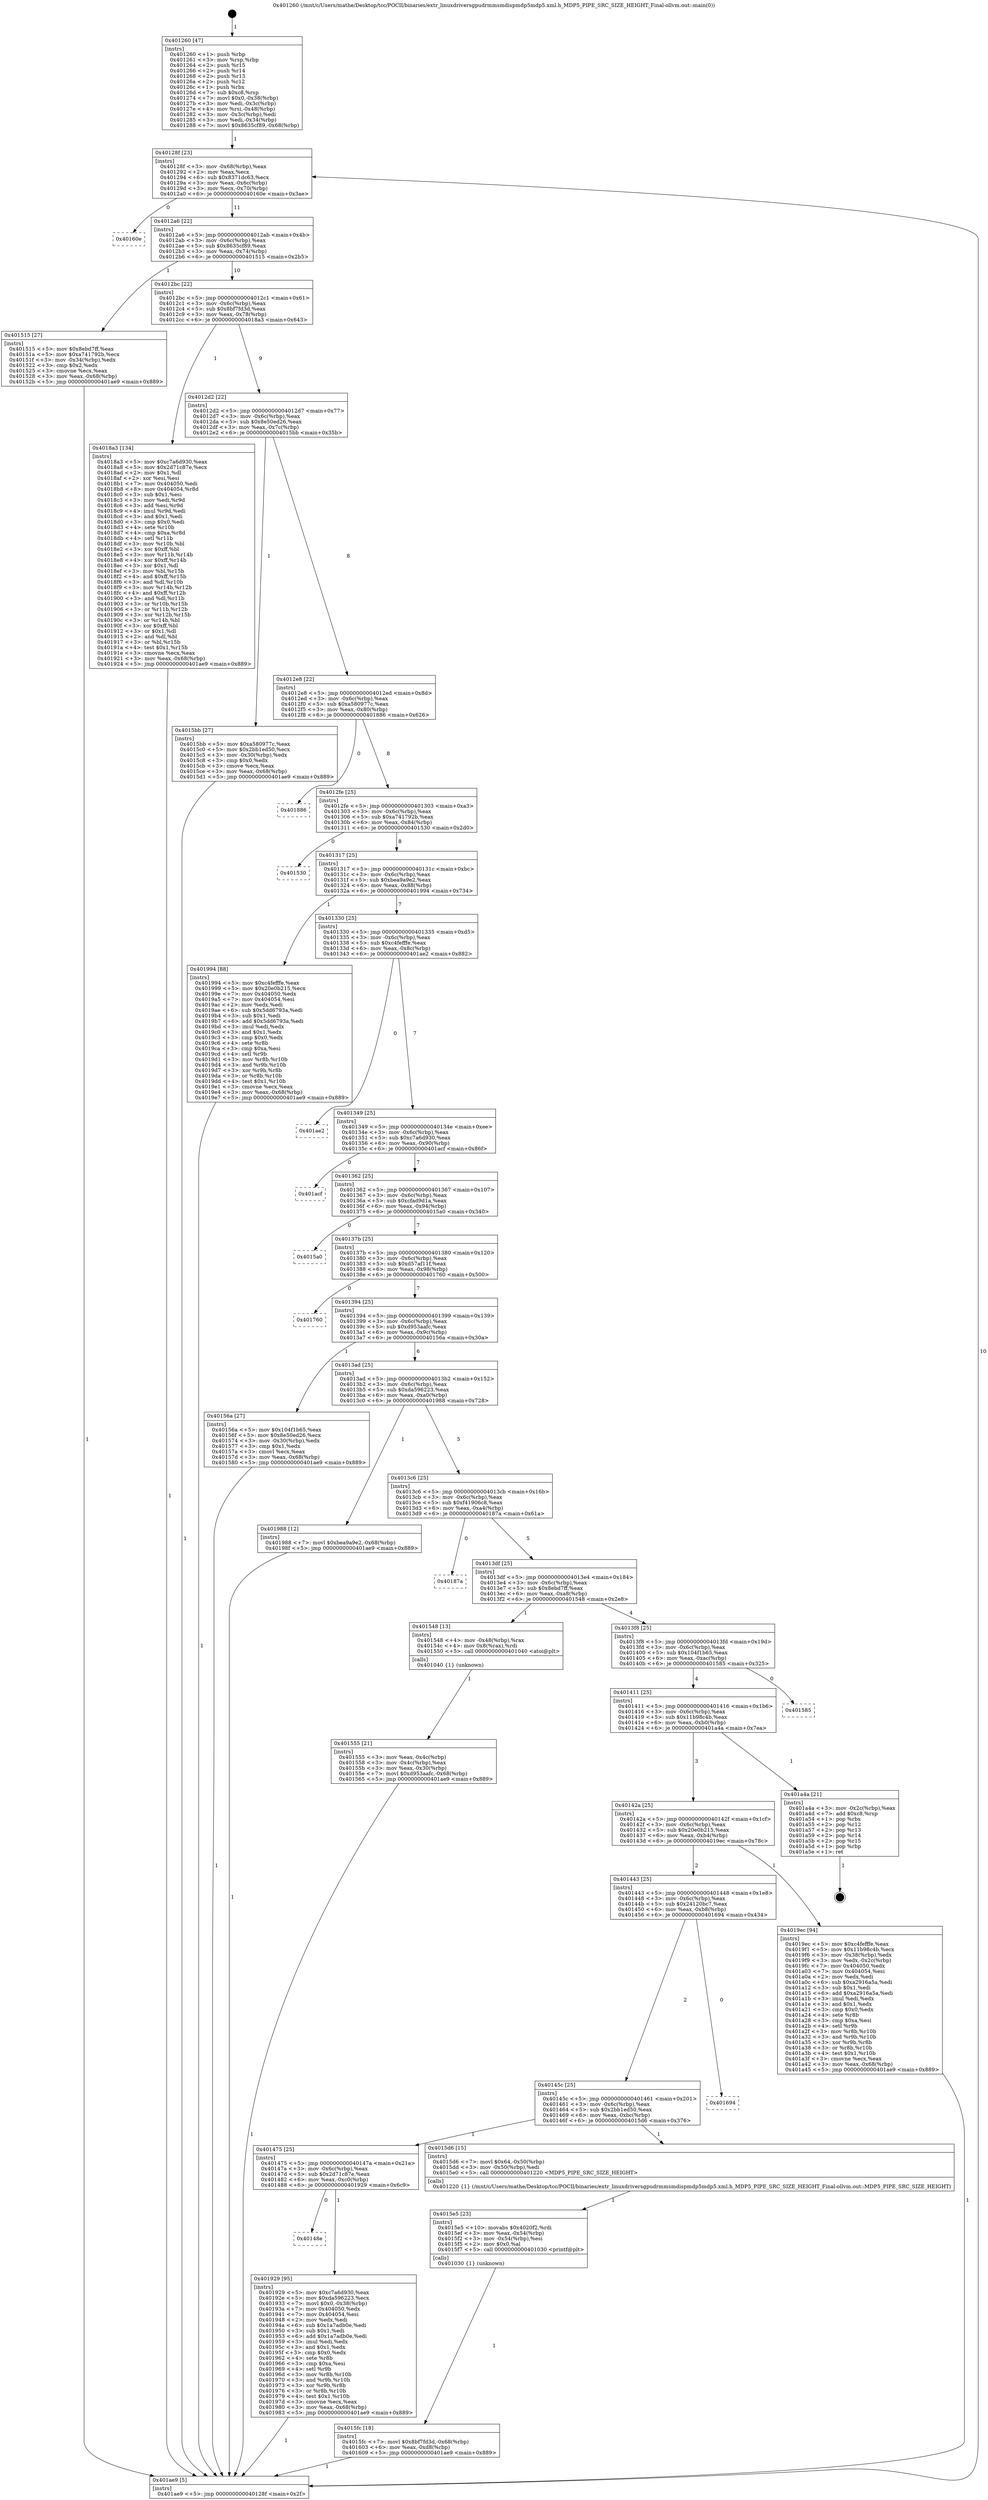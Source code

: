 digraph "0x401260" {
  label = "0x401260 (/mnt/c/Users/mathe/Desktop/tcc/POCII/binaries/extr_linuxdriversgpudrmmsmdispmdp5mdp5.xml.h_MDP5_PIPE_SRC_SIZE_HEIGHT_Final-ollvm.out::main(0))"
  labelloc = "t"
  node[shape=record]

  Entry [label="",width=0.3,height=0.3,shape=circle,fillcolor=black,style=filled]
  "0x40128f" [label="{
     0x40128f [23]\l
     | [instrs]\l
     &nbsp;&nbsp;0x40128f \<+3\>: mov -0x68(%rbp),%eax\l
     &nbsp;&nbsp;0x401292 \<+2\>: mov %eax,%ecx\l
     &nbsp;&nbsp;0x401294 \<+6\>: sub $0x8371dc63,%ecx\l
     &nbsp;&nbsp;0x40129a \<+3\>: mov %eax,-0x6c(%rbp)\l
     &nbsp;&nbsp;0x40129d \<+3\>: mov %ecx,-0x70(%rbp)\l
     &nbsp;&nbsp;0x4012a0 \<+6\>: je 000000000040160e \<main+0x3ae\>\l
  }"]
  "0x40160e" [label="{
     0x40160e\l
  }", style=dashed]
  "0x4012a6" [label="{
     0x4012a6 [22]\l
     | [instrs]\l
     &nbsp;&nbsp;0x4012a6 \<+5\>: jmp 00000000004012ab \<main+0x4b\>\l
     &nbsp;&nbsp;0x4012ab \<+3\>: mov -0x6c(%rbp),%eax\l
     &nbsp;&nbsp;0x4012ae \<+5\>: sub $0x8635cf89,%eax\l
     &nbsp;&nbsp;0x4012b3 \<+3\>: mov %eax,-0x74(%rbp)\l
     &nbsp;&nbsp;0x4012b6 \<+6\>: je 0000000000401515 \<main+0x2b5\>\l
  }"]
  Exit [label="",width=0.3,height=0.3,shape=circle,fillcolor=black,style=filled,peripheries=2]
  "0x401515" [label="{
     0x401515 [27]\l
     | [instrs]\l
     &nbsp;&nbsp;0x401515 \<+5\>: mov $0x8ebd7ff,%eax\l
     &nbsp;&nbsp;0x40151a \<+5\>: mov $0xa741792b,%ecx\l
     &nbsp;&nbsp;0x40151f \<+3\>: mov -0x34(%rbp),%edx\l
     &nbsp;&nbsp;0x401522 \<+3\>: cmp $0x2,%edx\l
     &nbsp;&nbsp;0x401525 \<+3\>: cmovne %ecx,%eax\l
     &nbsp;&nbsp;0x401528 \<+3\>: mov %eax,-0x68(%rbp)\l
     &nbsp;&nbsp;0x40152b \<+5\>: jmp 0000000000401ae9 \<main+0x889\>\l
  }"]
  "0x4012bc" [label="{
     0x4012bc [22]\l
     | [instrs]\l
     &nbsp;&nbsp;0x4012bc \<+5\>: jmp 00000000004012c1 \<main+0x61\>\l
     &nbsp;&nbsp;0x4012c1 \<+3\>: mov -0x6c(%rbp),%eax\l
     &nbsp;&nbsp;0x4012c4 \<+5\>: sub $0x8bf7fd3d,%eax\l
     &nbsp;&nbsp;0x4012c9 \<+3\>: mov %eax,-0x78(%rbp)\l
     &nbsp;&nbsp;0x4012cc \<+6\>: je 00000000004018a3 \<main+0x643\>\l
  }"]
  "0x401ae9" [label="{
     0x401ae9 [5]\l
     | [instrs]\l
     &nbsp;&nbsp;0x401ae9 \<+5\>: jmp 000000000040128f \<main+0x2f\>\l
  }"]
  "0x401260" [label="{
     0x401260 [47]\l
     | [instrs]\l
     &nbsp;&nbsp;0x401260 \<+1\>: push %rbp\l
     &nbsp;&nbsp;0x401261 \<+3\>: mov %rsp,%rbp\l
     &nbsp;&nbsp;0x401264 \<+2\>: push %r15\l
     &nbsp;&nbsp;0x401266 \<+2\>: push %r14\l
     &nbsp;&nbsp;0x401268 \<+2\>: push %r13\l
     &nbsp;&nbsp;0x40126a \<+2\>: push %r12\l
     &nbsp;&nbsp;0x40126c \<+1\>: push %rbx\l
     &nbsp;&nbsp;0x40126d \<+7\>: sub $0xc8,%rsp\l
     &nbsp;&nbsp;0x401274 \<+7\>: movl $0x0,-0x38(%rbp)\l
     &nbsp;&nbsp;0x40127b \<+3\>: mov %edi,-0x3c(%rbp)\l
     &nbsp;&nbsp;0x40127e \<+4\>: mov %rsi,-0x48(%rbp)\l
     &nbsp;&nbsp;0x401282 \<+3\>: mov -0x3c(%rbp),%edi\l
     &nbsp;&nbsp;0x401285 \<+3\>: mov %edi,-0x34(%rbp)\l
     &nbsp;&nbsp;0x401288 \<+7\>: movl $0x8635cf89,-0x68(%rbp)\l
  }"]
  "0x40148e" [label="{
     0x40148e\l
  }", style=dashed]
  "0x4018a3" [label="{
     0x4018a3 [134]\l
     | [instrs]\l
     &nbsp;&nbsp;0x4018a3 \<+5\>: mov $0xc7a6d930,%eax\l
     &nbsp;&nbsp;0x4018a8 \<+5\>: mov $0x2d71c87e,%ecx\l
     &nbsp;&nbsp;0x4018ad \<+2\>: mov $0x1,%dl\l
     &nbsp;&nbsp;0x4018af \<+2\>: xor %esi,%esi\l
     &nbsp;&nbsp;0x4018b1 \<+7\>: mov 0x404050,%edi\l
     &nbsp;&nbsp;0x4018b8 \<+8\>: mov 0x404054,%r8d\l
     &nbsp;&nbsp;0x4018c0 \<+3\>: sub $0x1,%esi\l
     &nbsp;&nbsp;0x4018c3 \<+3\>: mov %edi,%r9d\l
     &nbsp;&nbsp;0x4018c6 \<+3\>: add %esi,%r9d\l
     &nbsp;&nbsp;0x4018c9 \<+4\>: imul %r9d,%edi\l
     &nbsp;&nbsp;0x4018cd \<+3\>: and $0x1,%edi\l
     &nbsp;&nbsp;0x4018d0 \<+3\>: cmp $0x0,%edi\l
     &nbsp;&nbsp;0x4018d3 \<+4\>: sete %r10b\l
     &nbsp;&nbsp;0x4018d7 \<+4\>: cmp $0xa,%r8d\l
     &nbsp;&nbsp;0x4018db \<+4\>: setl %r11b\l
     &nbsp;&nbsp;0x4018df \<+3\>: mov %r10b,%bl\l
     &nbsp;&nbsp;0x4018e2 \<+3\>: xor $0xff,%bl\l
     &nbsp;&nbsp;0x4018e5 \<+3\>: mov %r11b,%r14b\l
     &nbsp;&nbsp;0x4018e8 \<+4\>: xor $0xff,%r14b\l
     &nbsp;&nbsp;0x4018ec \<+3\>: xor $0x1,%dl\l
     &nbsp;&nbsp;0x4018ef \<+3\>: mov %bl,%r15b\l
     &nbsp;&nbsp;0x4018f2 \<+4\>: and $0xff,%r15b\l
     &nbsp;&nbsp;0x4018f6 \<+3\>: and %dl,%r10b\l
     &nbsp;&nbsp;0x4018f9 \<+3\>: mov %r14b,%r12b\l
     &nbsp;&nbsp;0x4018fc \<+4\>: and $0xff,%r12b\l
     &nbsp;&nbsp;0x401900 \<+3\>: and %dl,%r11b\l
     &nbsp;&nbsp;0x401903 \<+3\>: or %r10b,%r15b\l
     &nbsp;&nbsp;0x401906 \<+3\>: or %r11b,%r12b\l
     &nbsp;&nbsp;0x401909 \<+3\>: xor %r12b,%r15b\l
     &nbsp;&nbsp;0x40190c \<+3\>: or %r14b,%bl\l
     &nbsp;&nbsp;0x40190f \<+3\>: xor $0xff,%bl\l
     &nbsp;&nbsp;0x401912 \<+3\>: or $0x1,%dl\l
     &nbsp;&nbsp;0x401915 \<+2\>: and %dl,%bl\l
     &nbsp;&nbsp;0x401917 \<+3\>: or %bl,%r15b\l
     &nbsp;&nbsp;0x40191a \<+4\>: test $0x1,%r15b\l
     &nbsp;&nbsp;0x40191e \<+3\>: cmovne %ecx,%eax\l
     &nbsp;&nbsp;0x401921 \<+3\>: mov %eax,-0x68(%rbp)\l
     &nbsp;&nbsp;0x401924 \<+5\>: jmp 0000000000401ae9 \<main+0x889\>\l
  }"]
  "0x4012d2" [label="{
     0x4012d2 [22]\l
     | [instrs]\l
     &nbsp;&nbsp;0x4012d2 \<+5\>: jmp 00000000004012d7 \<main+0x77\>\l
     &nbsp;&nbsp;0x4012d7 \<+3\>: mov -0x6c(%rbp),%eax\l
     &nbsp;&nbsp;0x4012da \<+5\>: sub $0x8e50ed26,%eax\l
     &nbsp;&nbsp;0x4012df \<+3\>: mov %eax,-0x7c(%rbp)\l
     &nbsp;&nbsp;0x4012e2 \<+6\>: je 00000000004015bb \<main+0x35b\>\l
  }"]
  "0x401929" [label="{
     0x401929 [95]\l
     | [instrs]\l
     &nbsp;&nbsp;0x401929 \<+5\>: mov $0xc7a6d930,%eax\l
     &nbsp;&nbsp;0x40192e \<+5\>: mov $0xda596223,%ecx\l
     &nbsp;&nbsp;0x401933 \<+7\>: movl $0x0,-0x38(%rbp)\l
     &nbsp;&nbsp;0x40193a \<+7\>: mov 0x404050,%edx\l
     &nbsp;&nbsp;0x401941 \<+7\>: mov 0x404054,%esi\l
     &nbsp;&nbsp;0x401948 \<+2\>: mov %edx,%edi\l
     &nbsp;&nbsp;0x40194a \<+6\>: sub $0x1a7adb0e,%edi\l
     &nbsp;&nbsp;0x401950 \<+3\>: sub $0x1,%edi\l
     &nbsp;&nbsp;0x401953 \<+6\>: add $0x1a7adb0e,%edi\l
     &nbsp;&nbsp;0x401959 \<+3\>: imul %edi,%edx\l
     &nbsp;&nbsp;0x40195c \<+3\>: and $0x1,%edx\l
     &nbsp;&nbsp;0x40195f \<+3\>: cmp $0x0,%edx\l
     &nbsp;&nbsp;0x401962 \<+4\>: sete %r8b\l
     &nbsp;&nbsp;0x401966 \<+3\>: cmp $0xa,%esi\l
     &nbsp;&nbsp;0x401969 \<+4\>: setl %r9b\l
     &nbsp;&nbsp;0x40196d \<+3\>: mov %r8b,%r10b\l
     &nbsp;&nbsp;0x401970 \<+3\>: and %r9b,%r10b\l
     &nbsp;&nbsp;0x401973 \<+3\>: xor %r9b,%r8b\l
     &nbsp;&nbsp;0x401976 \<+3\>: or %r8b,%r10b\l
     &nbsp;&nbsp;0x401979 \<+4\>: test $0x1,%r10b\l
     &nbsp;&nbsp;0x40197d \<+3\>: cmovne %ecx,%eax\l
     &nbsp;&nbsp;0x401980 \<+3\>: mov %eax,-0x68(%rbp)\l
     &nbsp;&nbsp;0x401983 \<+5\>: jmp 0000000000401ae9 \<main+0x889\>\l
  }"]
  "0x4015bb" [label="{
     0x4015bb [27]\l
     | [instrs]\l
     &nbsp;&nbsp;0x4015bb \<+5\>: mov $0xa580977c,%eax\l
     &nbsp;&nbsp;0x4015c0 \<+5\>: mov $0x2bb1ed50,%ecx\l
     &nbsp;&nbsp;0x4015c5 \<+3\>: mov -0x30(%rbp),%edx\l
     &nbsp;&nbsp;0x4015c8 \<+3\>: cmp $0x0,%edx\l
     &nbsp;&nbsp;0x4015cb \<+3\>: cmove %ecx,%eax\l
     &nbsp;&nbsp;0x4015ce \<+3\>: mov %eax,-0x68(%rbp)\l
     &nbsp;&nbsp;0x4015d1 \<+5\>: jmp 0000000000401ae9 \<main+0x889\>\l
  }"]
  "0x4012e8" [label="{
     0x4012e8 [22]\l
     | [instrs]\l
     &nbsp;&nbsp;0x4012e8 \<+5\>: jmp 00000000004012ed \<main+0x8d\>\l
     &nbsp;&nbsp;0x4012ed \<+3\>: mov -0x6c(%rbp),%eax\l
     &nbsp;&nbsp;0x4012f0 \<+5\>: sub $0xa580977c,%eax\l
     &nbsp;&nbsp;0x4012f5 \<+3\>: mov %eax,-0x80(%rbp)\l
     &nbsp;&nbsp;0x4012f8 \<+6\>: je 0000000000401886 \<main+0x626\>\l
  }"]
  "0x4015fc" [label="{
     0x4015fc [18]\l
     | [instrs]\l
     &nbsp;&nbsp;0x4015fc \<+7\>: movl $0x8bf7fd3d,-0x68(%rbp)\l
     &nbsp;&nbsp;0x401603 \<+6\>: mov %eax,-0xd8(%rbp)\l
     &nbsp;&nbsp;0x401609 \<+5\>: jmp 0000000000401ae9 \<main+0x889\>\l
  }"]
  "0x401886" [label="{
     0x401886\l
  }", style=dashed]
  "0x4012fe" [label="{
     0x4012fe [25]\l
     | [instrs]\l
     &nbsp;&nbsp;0x4012fe \<+5\>: jmp 0000000000401303 \<main+0xa3\>\l
     &nbsp;&nbsp;0x401303 \<+3\>: mov -0x6c(%rbp),%eax\l
     &nbsp;&nbsp;0x401306 \<+5\>: sub $0xa741792b,%eax\l
     &nbsp;&nbsp;0x40130b \<+6\>: mov %eax,-0x84(%rbp)\l
     &nbsp;&nbsp;0x401311 \<+6\>: je 0000000000401530 \<main+0x2d0\>\l
  }"]
  "0x4015e5" [label="{
     0x4015e5 [23]\l
     | [instrs]\l
     &nbsp;&nbsp;0x4015e5 \<+10\>: movabs $0x4020f2,%rdi\l
     &nbsp;&nbsp;0x4015ef \<+3\>: mov %eax,-0x54(%rbp)\l
     &nbsp;&nbsp;0x4015f2 \<+3\>: mov -0x54(%rbp),%esi\l
     &nbsp;&nbsp;0x4015f5 \<+2\>: mov $0x0,%al\l
     &nbsp;&nbsp;0x4015f7 \<+5\>: call 0000000000401030 \<printf@plt\>\l
     | [calls]\l
     &nbsp;&nbsp;0x401030 \{1\} (unknown)\l
  }"]
  "0x401530" [label="{
     0x401530\l
  }", style=dashed]
  "0x401317" [label="{
     0x401317 [25]\l
     | [instrs]\l
     &nbsp;&nbsp;0x401317 \<+5\>: jmp 000000000040131c \<main+0xbc\>\l
     &nbsp;&nbsp;0x40131c \<+3\>: mov -0x6c(%rbp),%eax\l
     &nbsp;&nbsp;0x40131f \<+5\>: sub $0xbea9a9e2,%eax\l
     &nbsp;&nbsp;0x401324 \<+6\>: mov %eax,-0x88(%rbp)\l
     &nbsp;&nbsp;0x40132a \<+6\>: je 0000000000401994 \<main+0x734\>\l
  }"]
  "0x401475" [label="{
     0x401475 [25]\l
     | [instrs]\l
     &nbsp;&nbsp;0x401475 \<+5\>: jmp 000000000040147a \<main+0x21a\>\l
     &nbsp;&nbsp;0x40147a \<+3\>: mov -0x6c(%rbp),%eax\l
     &nbsp;&nbsp;0x40147d \<+5\>: sub $0x2d71c87e,%eax\l
     &nbsp;&nbsp;0x401482 \<+6\>: mov %eax,-0xc0(%rbp)\l
     &nbsp;&nbsp;0x401488 \<+6\>: je 0000000000401929 \<main+0x6c9\>\l
  }"]
  "0x401994" [label="{
     0x401994 [88]\l
     | [instrs]\l
     &nbsp;&nbsp;0x401994 \<+5\>: mov $0xc4fefffe,%eax\l
     &nbsp;&nbsp;0x401999 \<+5\>: mov $0x20e0b215,%ecx\l
     &nbsp;&nbsp;0x40199e \<+7\>: mov 0x404050,%edx\l
     &nbsp;&nbsp;0x4019a5 \<+7\>: mov 0x404054,%esi\l
     &nbsp;&nbsp;0x4019ac \<+2\>: mov %edx,%edi\l
     &nbsp;&nbsp;0x4019ae \<+6\>: sub $0x5dd6793a,%edi\l
     &nbsp;&nbsp;0x4019b4 \<+3\>: sub $0x1,%edi\l
     &nbsp;&nbsp;0x4019b7 \<+6\>: add $0x5dd6793a,%edi\l
     &nbsp;&nbsp;0x4019bd \<+3\>: imul %edi,%edx\l
     &nbsp;&nbsp;0x4019c0 \<+3\>: and $0x1,%edx\l
     &nbsp;&nbsp;0x4019c3 \<+3\>: cmp $0x0,%edx\l
     &nbsp;&nbsp;0x4019c6 \<+4\>: sete %r8b\l
     &nbsp;&nbsp;0x4019ca \<+3\>: cmp $0xa,%esi\l
     &nbsp;&nbsp;0x4019cd \<+4\>: setl %r9b\l
     &nbsp;&nbsp;0x4019d1 \<+3\>: mov %r8b,%r10b\l
     &nbsp;&nbsp;0x4019d4 \<+3\>: and %r9b,%r10b\l
     &nbsp;&nbsp;0x4019d7 \<+3\>: xor %r9b,%r8b\l
     &nbsp;&nbsp;0x4019da \<+3\>: or %r8b,%r10b\l
     &nbsp;&nbsp;0x4019dd \<+4\>: test $0x1,%r10b\l
     &nbsp;&nbsp;0x4019e1 \<+3\>: cmovne %ecx,%eax\l
     &nbsp;&nbsp;0x4019e4 \<+3\>: mov %eax,-0x68(%rbp)\l
     &nbsp;&nbsp;0x4019e7 \<+5\>: jmp 0000000000401ae9 \<main+0x889\>\l
  }"]
  "0x401330" [label="{
     0x401330 [25]\l
     | [instrs]\l
     &nbsp;&nbsp;0x401330 \<+5\>: jmp 0000000000401335 \<main+0xd5\>\l
     &nbsp;&nbsp;0x401335 \<+3\>: mov -0x6c(%rbp),%eax\l
     &nbsp;&nbsp;0x401338 \<+5\>: sub $0xc4fefffe,%eax\l
     &nbsp;&nbsp;0x40133d \<+6\>: mov %eax,-0x8c(%rbp)\l
     &nbsp;&nbsp;0x401343 \<+6\>: je 0000000000401ae2 \<main+0x882\>\l
  }"]
  "0x4015d6" [label="{
     0x4015d6 [15]\l
     | [instrs]\l
     &nbsp;&nbsp;0x4015d6 \<+7\>: movl $0x64,-0x50(%rbp)\l
     &nbsp;&nbsp;0x4015dd \<+3\>: mov -0x50(%rbp),%edi\l
     &nbsp;&nbsp;0x4015e0 \<+5\>: call 0000000000401220 \<MDP5_PIPE_SRC_SIZE_HEIGHT\>\l
     | [calls]\l
     &nbsp;&nbsp;0x401220 \{1\} (/mnt/c/Users/mathe/Desktop/tcc/POCII/binaries/extr_linuxdriversgpudrmmsmdispmdp5mdp5.xml.h_MDP5_PIPE_SRC_SIZE_HEIGHT_Final-ollvm.out::MDP5_PIPE_SRC_SIZE_HEIGHT)\l
  }"]
  "0x401ae2" [label="{
     0x401ae2\l
  }", style=dashed]
  "0x401349" [label="{
     0x401349 [25]\l
     | [instrs]\l
     &nbsp;&nbsp;0x401349 \<+5\>: jmp 000000000040134e \<main+0xee\>\l
     &nbsp;&nbsp;0x40134e \<+3\>: mov -0x6c(%rbp),%eax\l
     &nbsp;&nbsp;0x401351 \<+5\>: sub $0xc7a6d930,%eax\l
     &nbsp;&nbsp;0x401356 \<+6\>: mov %eax,-0x90(%rbp)\l
     &nbsp;&nbsp;0x40135c \<+6\>: je 0000000000401acf \<main+0x86f\>\l
  }"]
  "0x40145c" [label="{
     0x40145c [25]\l
     | [instrs]\l
     &nbsp;&nbsp;0x40145c \<+5\>: jmp 0000000000401461 \<main+0x201\>\l
     &nbsp;&nbsp;0x401461 \<+3\>: mov -0x6c(%rbp),%eax\l
     &nbsp;&nbsp;0x401464 \<+5\>: sub $0x2bb1ed50,%eax\l
     &nbsp;&nbsp;0x401469 \<+6\>: mov %eax,-0xbc(%rbp)\l
     &nbsp;&nbsp;0x40146f \<+6\>: je 00000000004015d6 \<main+0x376\>\l
  }"]
  "0x401acf" [label="{
     0x401acf\l
  }", style=dashed]
  "0x401362" [label="{
     0x401362 [25]\l
     | [instrs]\l
     &nbsp;&nbsp;0x401362 \<+5\>: jmp 0000000000401367 \<main+0x107\>\l
     &nbsp;&nbsp;0x401367 \<+3\>: mov -0x6c(%rbp),%eax\l
     &nbsp;&nbsp;0x40136a \<+5\>: sub $0xcfad9d1a,%eax\l
     &nbsp;&nbsp;0x40136f \<+6\>: mov %eax,-0x94(%rbp)\l
     &nbsp;&nbsp;0x401375 \<+6\>: je 00000000004015a0 \<main+0x340\>\l
  }"]
  "0x401694" [label="{
     0x401694\l
  }", style=dashed]
  "0x4015a0" [label="{
     0x4015a0\l
  }", style=dashed]
  "0x40137b" [label="{
     0x40137b [25]\l
     | [instrs]\l
     &nbsp;&nbsp;0x40137b \<+5\>: jmp 0000000000401380 \<main+0x120\>\l
     &nbsp;&nbsp;0x401380 \<+3\>: mov -0x6c(%rbp),%eax\l
     &nbsp;&nbsp;0x401383 \<+5\>: sub $0xd57af11f,%eax\l
     &nbsp;&nbsp;0x401388 \<+6\>: mov %eax,-0x98(%rbp)\l
     &nbsp;&nbsp;0x40138e \<+6\>: je 0000000000401760 \<main+0x500\>\l
  }"]
  "0x401443" [label="{
     0x401443 [25]\l
     | [instrs]\l
     &nbsp;&nbsp;0x401443 \<+5\>: jmp 0000000000401448 \<main+0x1e8\>\l
     &nbsp;&nbsp;0x401448 \<+3\>: mov -0x6c(%rbp),%eax\l
     &nbsp;&nbsp;0x40144b \<+5\>: sub $0x24120bc7,%eax\l
     &nbsp;&nbsp;0x401450 \<+6\>: mov %eax,-0xb8(%rbp)\l
     &nbsp;&nbsp;0x401456 \<+6\>: je 0000000000401694 \<main+0x434\>\l
  }"]
  "0x401760" [label="{
     0x401760\l
  }", style=dashed]
  "0x401394" [label="{
     0x401394 [25]\l
     | [instrs]\l
     &nbsp;&nbsp;0x401394 \<+5\>: jmp 0000000000401399 \<main+0x139\>\l
     &nbsp;&nbsp;0x401399 \<+3\>: mov -0x6c(%rbp),%eax\l
     &nbsp;&nbsp;0x40139c \<+5\>: sub $0xd953aafc,%eax\l
     &nbsp;&nbsp;0x4013a1 \<+6\>: mov %eax,-0x9c(%rbp)\l
     &nbsp;&nbsp;0x4013a7 \<+6\>: je 000000000040156a \<main+0x30a\>\l
  }"]
  "0x4019ec" [label="{
     0x4019ec [94]\l
     | [instrs]\l
     &nbsp;&nbsp;0x4019ec \<+5\>: mov $0xc4fefffe,%eax\l
     &nbsp;&nbsp;0x4019f1 \<+5\>: mov $0x11b98c4b,%ecx\l
     &nbsp;&nbsp;0x4019f6 \<+3\>: mov -0x38(%rbp),%edx\l
     &nbsp;&nbsp;0x4019f9 \<+3\>: mov %edx,-0x2c(%rbp)\l
     &nbsp;&nbsp;0x4019fc \<+7\>: mov 0x404050,%edx\l
     &nbsp;&nbsp;0x401a03 \<+7\>: mov 0x404054,%esi\l
     &nbsp;&nbsp;0x401a0a \<+2\>: mov %edx,%edi\l
     &nbsp;&nbsp;0x401a0c \<+6\>: sub $0xa2916a5a,%edi\l
     &nbsp;&nbsp;0x401a12 \<+3\>: sub $0x1,%edi\l
     &nbsp;&nbsp;0x401a15 \<+6\>: add $0xa2916a5a,%edi\l
     &nbsp;&nbsp;0x401a1b \<+3\>: imul %edi,%edx\l
     &nbsp;&nbsp;0x401a1e \<+3\>: and $0x1,%edx\l
     &nbsp;&nbsp;0x401a21 \<+3\>: cmp $0x0,%edx\l
     &nbsp;&nbsp;0x401a24 \<+4\>: sete %r8b\l
     &nbsp;&nbsp;0x401a28 \<+3\>: cmp $0xa,%esi\l
     &nbsp;&nbsp;0x401a2b \<+4\>: setl %r9b\l
     &nbsp;&nbsp;0x401a2f \<+3\>: mov %r8b,%r10b\l
     &nbsp;&nbsp;0x401a32 \<+3\>: and %r9b,%r10b\l
     &nbsp;&nbsp;0x401a35 \<+3\>: xor %r9b,%r8b\l
     &nbsp;&nbsp;0x401a38 \<+3\>: or %r8b,%r10b\l
     &nbsp;&nbsp;0x401a3b \<+4\>: test $0x1,%r10b\l
     &nbsp;&nbsp;0x401a3f \<+3\>: cmovne %ecx,%eax\l
     &nbsp;&nbsp;0x401a42 \<+3\>: mov %eax,-0x68(%rbp)\l
     &nbsp;&nbsp;0x401a45 \<+5\>: jmp 0000000000401ae9 \<main+0x889\>\l
  }"]
  "0x40156a" [label="{
     0x40156a [27]\l
     | [instrs]\l
     &nbsp;&nbsp;0x40156a \<+5\>: mov $0x104f1b65,%eax\l
     &nbsp;&nbsp;0x40156f \<+5\>: mov $0x8e50ed26,%ecx\l
     &nbsp;&nbsp;0x401574 \<+3\>: mov -0x30(%rbp),%edx\l
     &nbsp;&nbsp;0x401577 \<+3\>: cmp $0x1,%edx\l
     &nbsp;&nbsp;0x40157a \<+3\>: cmovl %ecx,%eax\l
     &nbsp;&nbsp;0x40157d \<+3\>: mov %eax,-0x68(%rbp)\l
     &nbsp;&nbsp;0x401580 \<+5\>: jmp 0000000000401ae9 \<main+0x889\>\l
  }"]
  "0x4013ad" [label="{
     0x4013ad [25]\l
     | [instrs]\l
     &nbsp;&nbsp;0x4013ad \<+5\>: jmp 00000000004013b2 \<main+0x152\>\l
     &nbsp;&nbsp;0x4013b2 \<+3\>: mov -0x6c(%rbp),%eax\l
     &nbsp;&nbsp;0x4013b5 \<+5\>: sub $0xda596223,%eax\l
     &nbsp;&nbsp;0x4013ba \<+6\>: mov %eax,-0xa0(%rbp)\l
     &nbsp;&nbsp;0x4013c0 \<+6\>: je 0000000000401988 \<main+0x728\>\l
  }"]
  "0x40142a" [label="{
     0x40142a [25]\l
     | [instrs]\l
     &nbsp;&nbsp;0x40142a \<+5\>: jmp 000000000040142f \<main+0x1cf\>\l
     &nbsp;&nbsp;0x40142f \<+3\>: mov -0x6c(%rbp),%eax\l
     &nbsp;&nbsp;0x401432 \<+5\>: sub $0x20e0b215,%eax\l
     &nbsp;&nbsp;0x401437 \<+6\>: mov %eax,-0xb4(%rbp)\l
     &nbsp;&nbsp;0x40143d \<+6\>: je 00000000004019ec \<main+0x78c\>\l
  }"]
  "0x401988" [label="{
     0x401988 [12]\l
     | [instrs]\l
     &nbsp;&nbsp;0x401988 \<+7\>: movl $0xbea9a9e2,-0x68(%rbp)\l
     &nbsp;&nbsp;0x40198f \<+5\>: jmp 0000000000401ae9 \<main+0x889\>\l
  }"]
  "0x4013c6" [label="{
     0x4013c6 [25]\l
     | [instrs]\l
     &nbsp;&nbsp;0x4013c6 \<+5\>: jmp 00000000004013cb \<main+0x16b\>\l
     &nbsp;&nbsp;0x4013cb \<+3\>: mov -0x6c(%rbp),%eax\l
     &nbsp;&nbsp;0x4013ce \<+5\>: sub $0xf41906c8,%eax\l
     &nbsp;&nbsp;0x4013d3 \<+6\>: mov %eax,-0xa4(%rbp)\l
     &nbsp;&nbsp;0x4013d9 \<+6\>: je 000000000040187a \<main+0x61a\>\l
  }"]
  "0x401a4a" [label="{
     0x401a4a [21]\l
     | [instrs]\l
     &nbsp;&nbsp;0x401a4a \<+3\>: mov -0x2c(%rbp),%eax\l
     &nbsp;&nbsp;0x401a4d \<+7\>: add $0xc8,%rsp\l
     &nbsp;&nbsp;0x401a54 \<+1\>: pop %rbx\l
     &nbsp;&nbsp;0x401a55 \<+2\>: pop %r12\l
     &nbsp;&nbsp;0x401a57 \<+2\>: pop %r13\l
     &nbsp;&nbsp;0x401a59 \<+2\>: pop %r14\l
     &nbsp;&nbsp;0x401a5b \<+2\>: pop %r15\l
     &nbsp;&nbsp;0x401a5d \<+1\>: pop %rbp\l
     &nbsp;&nbsp;0x401a5e \<+1\>: ret\l
  }"]
  "0x40187a" [label="{
     0x40187a\l
  }", style=dashed]
  "0x4013df" [label="{
     0x4013df [25]\l
     | [instrs]\l
     &nbsp;&nbsp;0x4013df \<+5\>: jmp 00000000004013e4 \<main+0x184\>\l
     &nbsp;&nbsp;0x4013e4 \<+3\>: mov -0x6c(%rbp),%eax\l
     &nbsp;&nbsp;0x4013e7 \<+5\>: sub $0x8ebd7ff,%eax\l
     &nbsp;&nbsp;0x4013ec \<+6\>: mov %eax,-0xa8(%rbp)\l
     &nbsp;&nbsp;0x4013f2 \<+6\>: je 0000000000401548 \<main+0x2e8\>\l
  }"]
  "0x401411" [label="{
     0x401411 [25]\l
     | [instrs]\l
     &nbsp;&nbsp;0x401411 \<+5\>: jmp 0000000000401416 \<main+0x1b6\>\l
     &nbsp;&nbsp;0x401416 \<+3\>: mov -0x6c(%rbp),%eax\l
     &nbsp;&nbsp;0x401419 \<+5\>: sub $0x11b98c4b,%eax\l
     &nbsp;&nbsp;0x40141e \<+6\>: mov %eax,-0xb0(%rbp)\l
     &nbsp;&nbsp;0x401424 \<+6\>: je 0000000000401a4a \<main+0x7ea\>\l
  }"]
  "0x401548" [label="{
     0x401548 [13]\l
     | [instrs]\l
     &nbsp;&nbsp;0x401548 \<+4\>: mov -0x48(%rbp),%rax\l
     &nbsp;&nbsp;0x40154c \<+4\>: mov 0x8(%rax),%rdi\l
     &nbsp;&nbsp;0x401550 \<+5\>: call 0000000000401040 \<atoi@plt\>\l
     | [calls]\l
     &nbsp;&nbsp;0x401040 \{1\} (unknown)\l
  }"]
  "0x4013f8" [label="{
     0x4013f8 [25]\l
     | [instrs]\l
     &nbsp;&nbsp;0x4013f8 \<+5\>: jmp 00000000004013fd \<main+0x19d\>\l
     &nbsp;&nbsp;0x4013fd \<+3\>: mov -0x6c(%rbp),%eax\l
     &nbsp;&nbsp;0x401400 \<+5\>: sub $0x104f1b65,%eax\l
     &nbsp;&nbsp;0x401405 \<+6\>: mov %eax,-0xac(%rbp)\l
     &nbsp;&nbsp;0x40140b \<+6\>: je 0000000000401585 \<main+0x325\>\l
  }"]
  "0x401555" [label="{
     0x401555 [21]\l
     | [instrs]\l
     &nbsp;&nbsp;0x401555 \<+3\>: mov %eax,-0x4c(%rbp)\l
     &nbsp;&nbsp;0x401558 \<+3\>: mov -0x4c(%rbp),%eax\l
     &nbsp;&nbsp;0x40155b \<+3\>: mov %eax,-0x30(%rbp)\l
     &nbsp;&nbsp;0x40155e \<+7\>: movl $0xd953aafc,-0x68(%rbp)\l
     &nbsp;&nbsp;0x401565 \<+5\>: jmp 0000000000401ae9 \<main+0x889\>\l
  }"]
  "0x401585" [label="{
     0x401585\l
  }", style=dashed]
  Entry -> "0x401260" [label=" 1"]
  "0x40128f" -> "0x40160e" [label=" 0"]
  "0x40128f" -> "0x4012a6" [label=" 11"]
  "0x401a4a" -> Exit [label=" 1"]
  "0x4012a6" -> "0x401515" [label=" 1"]
  "0x4012a6" -> "0x4012bc" [label=" 10"]
  "0x401515" -> "0x401ae9" [label=" 1"]
  "0x401260" -> "0x40128f" [label=" 1"]
  "0x401ae9" -> "0x40128f" [label=" 10"]
  "0x4019ec" -> "0x401ae9" [label=" 1"]
  "0x4012bc" -> "0x4018a3" [label=" 1"]
  "0x4012bc" -> "0x4012d2" [label=" 9"]
  "0x401994" -> "0x401ae9" [label=" 1"]
  "0x4012d2" -> "0x4015bb" [label=" 1"]
  "0x4012d2" -> "0x4012e8" [label=" 8"]
  "0x401988" -> "0x401ae9" [label=" 1"]
  "0x4012e8" -> "0x401886" [label=" 0"]
  "0x4012e8" -> "0x4012fe" [label=" 8"]
  "0x401475" -> "0x40148e" [label=" 0"]
  "0x4012fe" -> "0x401530" [label=" 0"]
  "0x4012fe" -> "0x401317" [label=" 8"]
  "0x401475" -> "0x401929" [label=" 1"]
  "0x401317" -> "0x401994" [label=" 1"]
  "0x401317" -> "0x401330" [label=" 7"]
  "0x401929" -> "0x401ae9" [label=" 1"]
  "0x401330" -> "0x401ae2" [label=" 0"]
  "0x401330" -> "0x401349" [label=" 7"]
  "0x4018a3" -> "0x401ae9" [label=" 1"]
  "0x401349" -> "0x401acf" [label=" 0"]
  "0x401349" -> "0x401362" [label=" 7"]
  "0x4015e5" -> "0x4015fc" [label=" 1"]
  "0x401362" -> "0x4015a0" [label=" 0"]
  "0x401362" -> "0x40137b" [label=" 7"]
  "0x4015d6" -> "0x4015e5" [label=" 1"]
  "0x40137b" -> "0x401760" [label=" 0"]
  "0x40137b" -> "0x401394" [label=" 7"]
  "0x40145c" -> "0x4015d6" [label=" 1"]
  "0x401394" -> "0x40156a" [label=" 1"]
  "0x401394" -> "0x4013ad" [label=" 6"]
  "0x4015fc" -> "0x401ae9" [label=" 1"]
  "0x4013ad" -> "0x401988" [label=" 1"]
  "0x4013ad" -> "0x4013c6" [label=" 5"]
  "0x401443" -> "0x401694" [label=" 0"]
  "0x4013c6" -> "0x40187a" [label=" 0"]
  "0x4013c6" -> "0x4013df" [label=" 5"]
  "0x40145c" -> "0x401475" [label=" 1"]
  "0x4013df" -> "0x401548" [label=" 1"]
  "0x4013df" -> "0x4013f8" [label=" 4"]
  "0x401548" -> "0x401555" [label=" 1"]
  "0x401555" -> "0x401ae9" [label=" 1"]
  "0x40156a" -> "0x401ae9" [label=" 1"]
  "0x4015bb" -> "0x401ae9" [label=" 1"]
  "0x40142a" -> "0x4019ec" [label=" 1"]
  "0x4013f8" -> "0x401585" [label=" 0"]
  "0x4013f8" -> "0x401411" [label=" 4"]
  "0x40142a" -> "0x401443" [label=" 2"]
  "0x401411" -> "0x401a4a" [label=" 1"]
  "0x401411" -> "0x40142a" [label=" 3"]
  "0x401443" -> "0x40145c" [label=" 2"]
}
